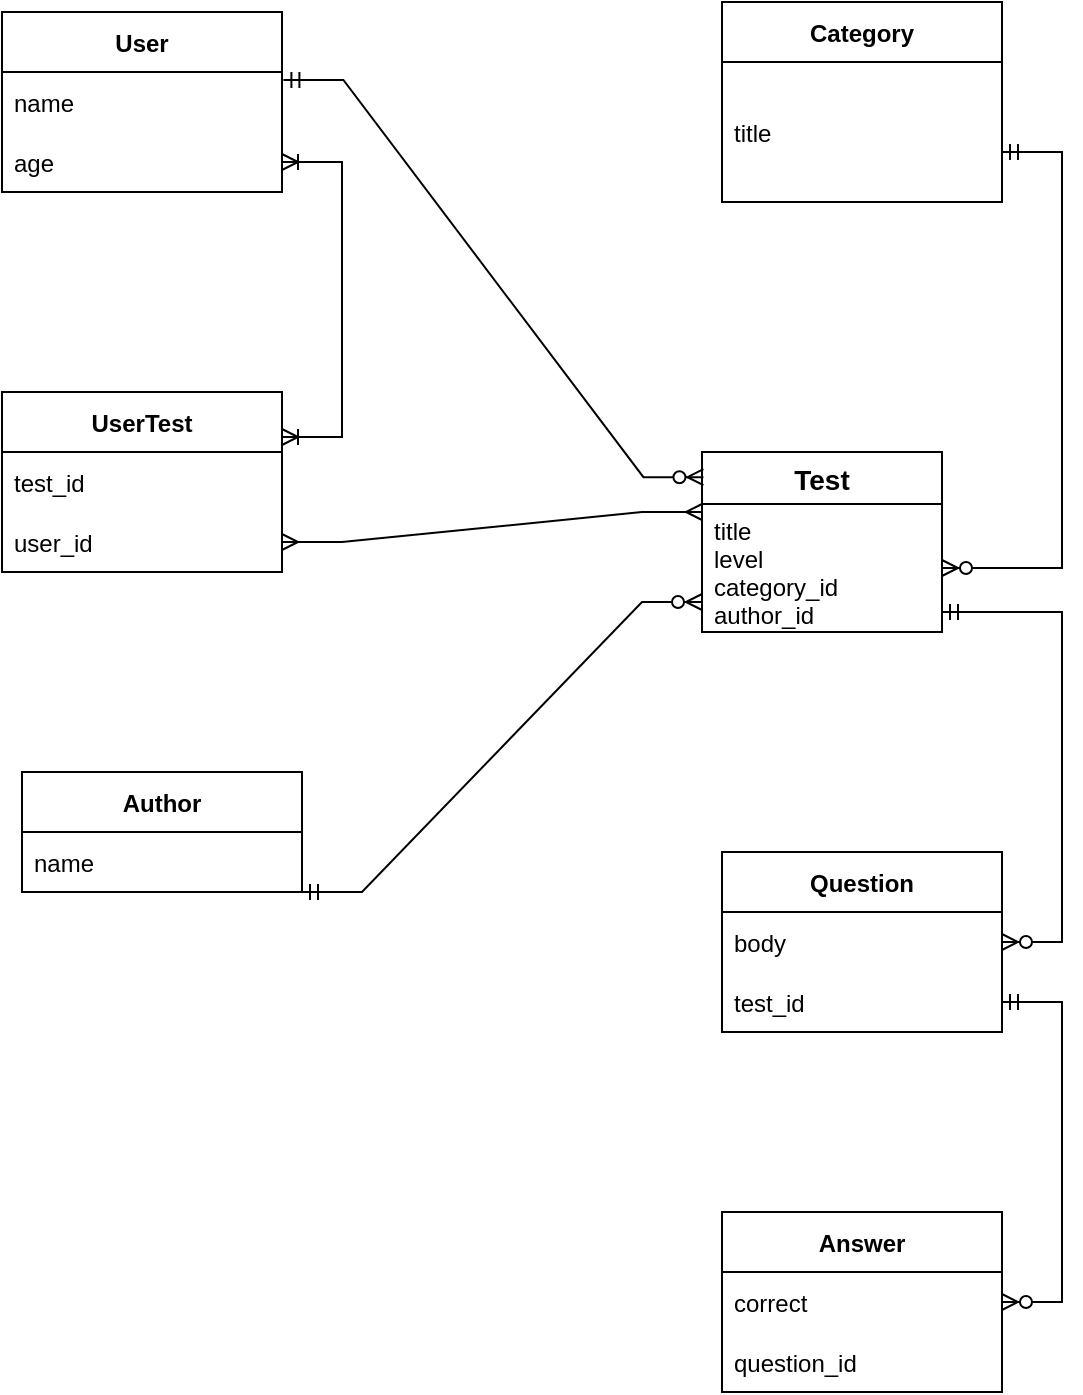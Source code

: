 <mxfile version="16.5.6" type="github">
  <diagram id="R2lEEEUBdFMjLlhIrx00" name="Page-1">
    <mxGraphModel dx="782" dy="428" grid="1" gridSize="10" guides="1" tooltips="1" connect="1" arrows="1" fold="1" page="1" pageScale="1" pageWidth="850" pageHeight="1100" math="0" shadow="0" extFonts="Permanent Marker^https://fonts.googleapis.com/css?family=Permanent+Marker">
      <root>
        <mxCell id="0" />
        <mxCell id="1" parent="0" />
        <mxCell id="31hS9ns2-G56qNiVtQOL-17" value="User" style="swimlane;fontStyle=1;childLayout=stackLayout;horizontal=1;startSize=30;horizontalStack=0;resizeParent=1;resizeParentMax=0;resizeLast=0;collapsible=1;marginBottom=0;" parent="1" vertex="1">
          <mxGeometry x="100" y="50" width="140" height="90" as="geometry" />
        </mxCell>
        <mxCell id="31hS9ns2-G56qNiVtQOL-18" value="name" style="text;strokeColor=none;fillColor=none;align=left;verticalAlign=middle;spacingLeft=4;spacingRight=4;overflow=hidden;points=[[0,0.5],[1,0.5]];portConstraint=eastwest;rotatable=0;" parent="31hS9ns2-G56qNiVtQOL-17" vertex="1">
          <mxGeometry y="30" width="140" height="30" as="geometry" />
        </mxCell>
        <mxCell id="31hS9ns2-G56qNiVtQOL-19" value="age" style="text;strokeColor=none;fillColor=none;align=left;verticalAlign=middle;spacingLeft=4;spacingRight=4;overflow=hidden;points=[[0,0.5],[1,0.5]];portConstraint=eastwest;rotatable=0;" parent="31hS9ns2-G56qNiVtQOL-17" vertex="1">
          <mxGeometry y="60" width="140" height="30" as="geometry" />
        </mxCell>
        <mxCell id="31hS9ns2-G56qNiVtQOL-21" value="Category" style="swimlane;fontStyle=1;childLayout=stackLayout;horizontal=1;startSize=30;horizontalStack=0;resizeParent=1;resizeParentMax=0;resizeLast=0;collapsible=1;marginBottom=0;" parent="1" vertex="1">
          <mxGeometry x="460" y="45" width="140" height="100" as="geometry" />
        </mxCell>
        <mxCell id="31hS9ns2-G56qNiVtQOL-22" value="title" style="text;strokeColor=none;fillColor=none;align=left;verticalAlign=middle;spacingLeft=4;spacingRight=4;overflow=hidden;points=[[0,0.5],[1,0.5]];portConstraint=eastwest;rotatable=0;" parent="31hS9ns2-G56qNiVtQOL-21" vertex="1">
          <mxGeometry y="30" width="140" height="70" as="geometry" />
        </mxCell>
        <mxCell id="31hS9ns2-G56qNiVtQOL-29" value="Question" style="swimlane;fontStyle=1;childLayout=stackLayout;horizontal=1;startSize=30;horizontalStack=0;resizeParent=1;resizeParentMax=0;resizeLast=0;collapsible=1;marginBottom=0;" parent="1" vertex="1">
          <mxGeometry x="460" y="470" width="140" height="90" as="geometry" />
        </mxCell>
        <mxCell id="31hS9ns2-G56qNiVtQOL-30" value="body" style="text;strokeColor=none;fillColor=none;align=left;verticalAlign=middle;spacingLeft=4;spacingRight=4;overflow=hidden;points=[[0,0.5],[1,0.5]];portConstraint=eastwest;rotatable=0;" parent="31hS9ns2-G56qNiVtQOL-29" vertex="1">
          <mxGeometry y="30" width="140" height="30" as="geometry" />
        </mxCell>
        <mxCell id="31hS9ns2-G56qNiVtQOL-31" value="test_id" style="text;strokeColor=none;fillColor=none;align=left;verticalAlign=middle;spacingLeft=4;spacingRight=4;overflow=hidden;points=[[0,0.5],[1,0.5]];portConstraint=eastwest;rotatable=0;" parent="31hS9ns2-G56qNiVtQOL-29" vertex="1">
          <mxGeometry y="60" width="140" height="30" as="geometry" />
        </mxCell>
        <mxCell id="31hS9ns2-G56qNiVtQOL-33" value="Answer" style="swimlane;fontStyle=1;childLayout=stackLayout;horizontal=1;startSize=30;horizontalStack=0;resizeParent=1;resizeParentMax=0;resizeLast=0;collapsible=1;marginBottom=0;" parent="1" vertex="1">
          <mxGeometry x="460" y="650" width="140" height="90" as="geometry" />
        </mxCell>
        <mxCell id="31hS9ns2-G56qNiVtQOL-34" value="correct" style="text;strokeColor=none;fillColor=none;align=left;verticalAlign=middle;spacingLeft=4;spacingRight=4;overflow=hidden;points=[[0,0.5],[1,0.5]];portConstraint=eastwest;rotatable=0;" parent="31hS9ns2-G56qNiVtQOL-33" vertex="1">
          <mxGeometry y="30" width="140" height="30" as="geometry" />
        </mxCell>
        <mxCell id="31hS9ns2-G56qNiVtQOL-35" value="question_id" style="text;strokeColor=none;fillColor=none;align=left;verticalAlign=middle;spacingLeft=4;spacingRight=4;overflow=hidden;points=[[0,0.5],[1,0.5]];portConstraint=eastwest;rotatable=0;" parent="31hS9ns2-G56qNiVtQOL-33" vertex="1">
          <mxGeometry y="60" width="140" height="30" as="geometry" />
        </mxCell>
        <mxCell id="31hS9ns2-G56qNiVtQOL-50" value="UserTest" style="swimlane;fontStyle=1;childLayout=stackLayout;horizontal=1;startSize=30;horizontalStack=0;resizeParent=1;resizeParentMax=0;resizeLast=0;collapsible=1;marginBottom=0;" parent="1" vertex="1">
          <mxGeometry x="100" y="240" width="140" height="90" as="geometry" />
        </mxCell>
        <mxCell id="31hS9ns2-G56qNiVtQOL-51" value="test_id" style="text;strokeColor=none;fillColor=none;align=left;verticalAlign=middle;spacingLeft=4;spacingRight=4;overflow=hidden;points=[[0,0.5],[1,0.5]];portConstraint=eastwest;rotatable=0;" parent="31hS9ns2-G56qNiVtQOL-50" vertex="1">
          <mxGeometry y="30" width="140" height="30" as="geometry" />
        </mxCell>
        <mxCell id="31hS9ns2-G56qNiVtQOL-52" value="user_id" style="text;strokeColor=none;fillColor=none;align=left;verticalAlign=middle;spacingLeft=4;spacingRight=4;overflow=hidden;points=[[0,0.5],[1,0.5]];portConstraint=eastwest;rotatable=0;" parent="31hS9ns2-G56qNiVtQOL-50" vertex="1">
          <mxGeometry y="60" width="140" height="30" as="geometry" />
        </mxCell>
        <mxCell id="31hS9ns2-G56qNiVtQOL-61" value="" style="edgeStyle=entityRelationEdgeStyle;fontSize=12;html=1;endArrow=ERoneToMany;startArrow=ERoneToMany;rounded=0;exitX=1;exitY=0.25;exitDx=0;exitDy=0;" parent="1" source="31hS9ns2-G56qNiVtQOL-50" target="31hS9ns2-G56qNiVtQOL-19" edge="1">
          <mxGeometry width="100" height="100" relative="1" as="geometry">
            <mxPoint x="350" y="220" as="sourcePoint" />
            <mxPoint x="250" y="130" as="targetPoint" />
          </mxGeometry>
        </mxCell>
        <mxCell id="bPZjT8djQQKSLz_S7Hr3-4" value="" style="edgeStyle=entityRelationEdgeStyle;fontSize=12;html=1;endArrow=ERzeroToMany;startArrow=ERmandOne;rounded=0;entryX=1;entryY=0.5;entryDx=0;entryDy=0;exitX=1;exitY=0.5;exitDx=0;exitDy=0;" edge="1" parent="1" source="31hS9ns2-G56qNiVtQOL-31" target="31hS9ns2-G56qNiVtQOL-34">
          <mxGeometry width="100" height="100" relative="1" as="geometry">
            <mxPoint x="610" y="570" as="sourcePoint" />
            <mxPoint x="710" y="470" as="targetPoint" />
          </mxGeometry>
        </mxCell>
        <mxCell id="bPZjT8djQQKSLz_S7Hr3-12" value="Test" style="swimlane;fontStyle=1;childLayout=stackLayout;horizontal=1;startSize=26;horizontalStack=0;resizeParent=1;resizeParentMax=0;resizeLast=0;collapsible=1;marginBottom=0;align=center;fontSize=14;" vertex="1" parent="1">
          <mxGeometry x="450" y="270" width="120" height="90" as="geometry" />
        </mxCell>
        <mxCell id="bPZjT8djQQKSLz_S7Hr3-13" value="title&#xa;level&#xa;category_id&#xa;author_id" style="text;strokeColor=none;fillColor=none;spacingLeft=4;spacingRight=4;overflow=hidden;rotatable=0;points=[[0,0.5],[1,0.5]];portConstraint=eastwest;fontSize=12;" vertex="1" parent="bPZjT8djQQKSLz_S7Hr3-12">
          <mxGeometry y="26" width="120" height="64" as="geometry" />
        </mxCell>
        <mxCell id="bPZjT8djQQKSLz_S7Hr3-16" value="" style="edgeStyle=entityRelationEdgeStyle;fontSize=12;html=1;endArrow=ERmany;startArrow=ERmany;rounded=0;exitX=1;exitY=0.5;exitDx=0;exitDy=0;" edge="1" parent="1" source="31hS9ns2-G56qNiVtQOL-52">
          <mxGeometry width="100" height="100" relative="1" as="geometry">
            <mxPoint x="350" y="400" as="sourcePoint" />
            <mxPoint x="450" y="300" as="targetPoint" />
          </mxGeometry>
        </mxCell>
        <mxCell id="bPZjT8djQQKSLz_S7Hr3-18" value="" style="edgeStyle=entityRelationEdgeStyle;fontSize=12;html=1;endArrow=ERzeroToMany;startArrow=ERmandOne;rounded=0;entryX=0;entryY=0.5;entryDx=0;entryDy=0;exitX=1;exitY=0.5;exitDx=0;exitDy=0;" edge="1" parent="1">
          <mxGeometry width="100" height="100" relative="1" as="geometry">
            <mxPoint x="250" y="490" as="sourcePoint" />
            <mxPoint x="450" y="345" as="targetPoint" />
          </mxGeometry>
        </mxCell>
        <mxCell id="bPZjT8djQQKSLz_S7Hr3-19" value="" style="edgeStyle=entityRelationEdgeStyle;fontSize=12;html=1;endArrow=ERzeroToMany;startArrow=ERmandOne;rounded=0;entryX=1;entryY=0.5;entryDx=0;entryDy=0;" edge="1" parent="1" target="bPZjT8djQQKSLz_S7Hr3-13">
          <mxGeometry width="100" height="100" relative="1" as="geometry">
            <mxPoint x="600" y="120" as="sourcePoint" />
            <mxPoint x="700" y="20" as="targetPoint" />
          </mxGeometry>
        </mxCell>
        <mxCell id="bPZjT8djQQKSLz_S7Hr3-21" value="" style="edgeStyle=entityRelationEdgeStyle;fontSize=12;html=1;endArrow=ERzeroToMany;startArrow=ERmandOne;rounded=0;exitX=1;exitY=0.5;exitDx=0;exitDy=0;" edge="1" parent="1" target="31hS9ns2-G56qNiVtQOL-30">
          <mxGeometry width="100" height="100" relative="1" as="geometry">
            <mxPoint x="570" y="350" as="sourcePoint" />
            <mxPoint x="750" y="250" as="targetPoint" />
          </mxGeometry>
        </mxCell>
        <mxCell id="bPZjT8djQQKSLz_S7Hr3-25" value="" style="edgeStyle=entityRelationEdgeStyle;fontSize=12;html=1;endArrow=ERzeroToMany;startArrow=ERmandOne;rounded=0;exitX=1.005;exitY=0.133;exitDx=0;exitDy=0;exitPerimeter=0;entryX=0.006;entryY=0.14;entryDx=0;entryDy=0;entryPerimeter=0;" edge="1" parent="1" source="31hS9ns2-G56qNiVtQOL-18" target="bPZjT8djQQKSLz_S7Hr3-12">
          <mxGeometry width="100" height="100" relative="1" as="geometry">
            <mxPoint x="350" y="270" as="sourcePoint" />
            <mxPoint x="450" y="170" as="targetPoint" />
          </mxGeometry>
        </mxCell>
        <mxCell id="bPZjT8djQQKSLz_S7Hr3-26" value="Author" style="swimlane;fontStyle=1;childLayout=stackLayout;horizontal=1;startSize=30;horizontalStack=0;resizeParent=1;resizeParentMax=0;resizeLast=0;collapsible=1;marginBottom=0;" vertex="1" parent="1">
          <mxGeometry x="110" y="430" width="140" height="60" as="geometry" />
        </mxCell>
        <mxCell id="bPZjT8djQQKSLz_S7Hr3-28" value="name" style="text;strokeColor=none;fillColor=none;align=left;verticalAlign=middle;spacingLeft=4;spacingRight=4;overflow=hidden;points=[[0,0.5],[1,0.5]];portConstraint=eastwest;rotatable=0;" vertex="1" parent="bPZjT8djQQKSLz_S7Hr3-26">
          <mxGeometry y="30" width="140" height="30" as="geometry" />
        </mxCell>
      </root>
    </mxGraphModel>
  </diagram>
</mxfile>
